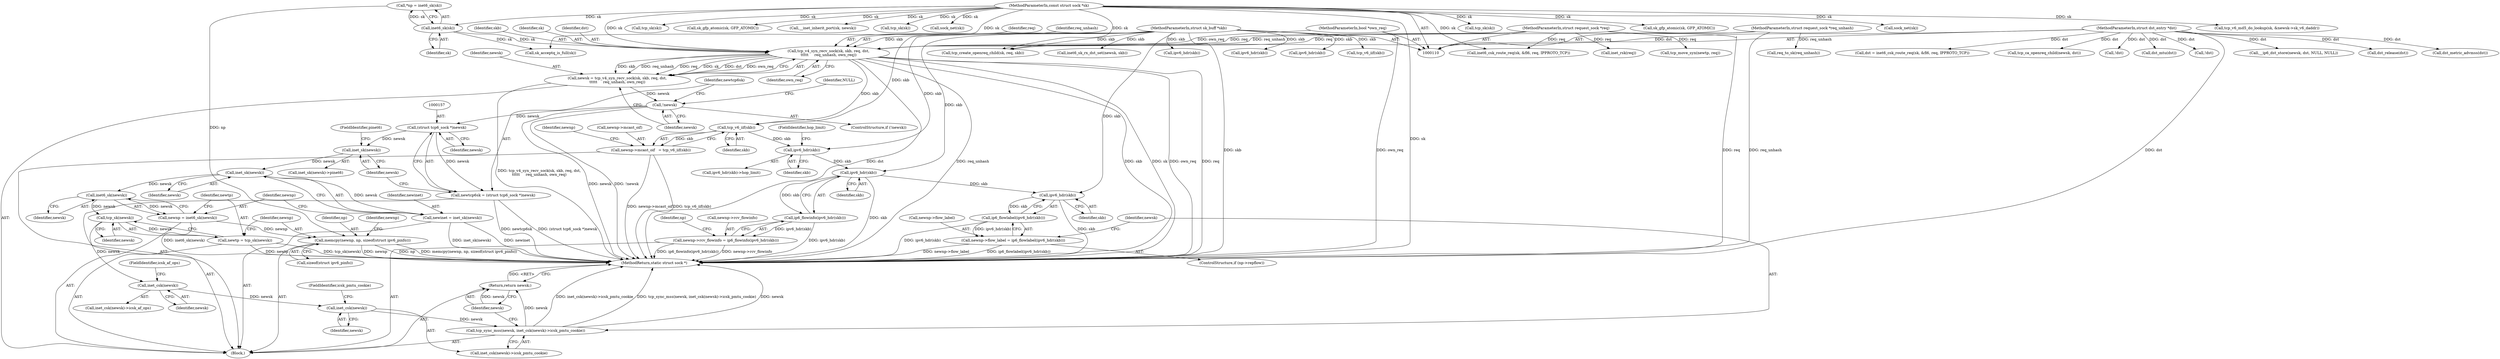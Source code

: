 digraph "0_linux_45f6fad84cc305103b28d73482b344d7f5b76f39_17@API" {
"1000142" [label="(Call,tcp_v4_syn_recv_sock(sk, skb, req, dst,\n\t\t\t\t\t     req_unhash, own_req))"];
"1000123" [label="(Call,inet6_sk(sk))"];
"1000111" [label="(MethodParameterIn,const struct sock *sk)"];
"1000112" [label="(MethodParameterIn,struct sk_buff *skb)"];
"1000113" [label="(MethodParameterIn,struct request_sock *req)"];
"1000114" [label="(MethodParameterIn,struct dst_entry *dst)"];
"1000115" [label="(MethodParameterIn,struct request_sock *req_unhash)"];
"1000116" [label="(MethodParameterIn,bool *own_req)"];
"1000140" [label="(Call,newsk = tcp_v4_syn_recv_sock(sk, skb, req, dst,\n\t\t\t\t\t     req_unhash, own_req))"];
"1000150" [label="(Call,!newsk)"];
"1000156" [label="(Call,(struct tcp6_sock *)newsk)"];
"1000154" [label="(Call,newtcp6sk = (struct tcp6_sock *)newsk)"];
"1000161" [label="(Call,inet_sk(newsk))"];
"1000170" [label="(Call,inet_sk(newsk))"];
"1000168" [label="(Call,newinet = inet_sk(newsk))"];
"1000174" [label="(Call,inet6_sk(newsk))"];
"1000172" [label="(Call,newnp = inet6_sk(newsk))"];
"1000180" [label="(Call,memcpy(newnp, np, sizeof(struct ipv6_pinfo)))"];
"1000178" [label="(Call,tcp_sk(newsk))"];
"1000176" [label="(Call,newtp = tcp_sk(newsk))"];
"1000194" [label="(Call,inet_csk(newsk))"];
"1000265" [label="(Call,inet_csk(newsk))"];
"1000262" [label="(Call,tcp_sync_mss(newsk, inet_csk(newsk)->icsk_pmtu_cookie))"];
"1000268" [label="(Return,return newsk;)"];
"1000234" [label="(Call,tcp_v6_iif(skb))"];
"1000230" [label="(Call,newnp->mcast_oif   = tcp_v6_iif(skb))"];
"1000241" [label="(Call,ipv6_hdr(skb))"];
"1000249" [label="(Call,ipv6_hdr(skb))"];
"1000248" [label="(Call,ip6_flowinfo(ipv6_hdr(skb)))"];
"1000244" [label="(Call,newnp->rcv_flowinfo = ip6_flowinfo(ipv6_hdr(skb)))"];
"1000260" [label="(Call,ipv6_hdr(skb))"];
"1000259" [label="(Call,ip6_flowlabel(ipv6_hdr(skb)))"];
"1000255" [label="(Call,newnp->flow_label = ip6_flowlabel(ipv6_hdr(skb)))"];
"1000646" [label="(MethodReturn,static struct sock *)"];
"1000238" [label="(Identifier,newnp)"];
"1000116" [label="(MethodParameterIn,bool *own_req)"];
"1000244" [label="(Call,newnp->rcv_flowinfo = ip6_flowinfo(ipv6_hdr(skb)))"];
"1000139" [label="(Block,)"];
"1000173" [label="(Identifier,newnp)"];
"1000633" [label="(Call,sock_net(sk))"];
"1000177" [label="(Identifier,newtp)"];
"1000145" [label="(Identifier,req)"];
"1000275" [label="(Call,sk_acceptq_is_full(sk))"];
"1000149" [label="(ControlStructure,if (!newsk))"];
"1000256" [label="(Call,newnp->flow_label)"];
"1000230" [label="(Call,newnp->mcast_oif   = tcp_v6_iif(skb))"];
"1000592" [label="(Call,tcp_move_syn(newtp, req))"];
"1000231" [label="(Call,newnp->mcast_oif)"];
"1000279" [label="(Call,!dst)"];
"1000235" [label="(Identifier,skb)"];
"1000171" [label="(Identifier,newsk)"];
"1000507" [label="(Call,tcp_sk(sk))"];
"1000175" [label="(Identifier,newsk)"];
"1000269" [label="(Identifier,newsk)"];
"1000488" [label="(Call,dst_mtu(dst))"];
"1000255" [label="(Call,newnp->flow_label = ip6_flowlabel(ipv6_hdr(skb)))"];
"1000147" [label="(Identifier,req_unhash)"];
"1000174" [label="(Call,inet6_sk(newsk))"];
"1000143" [label="(Identifier,sk)"];
"1000148" [label="(Identifier,own_req)"];
"1000266" [label="(Identifier,newsk)"];
"1000194" [label="(Call,inet_csk(newsk))"];
"1000196" [label="(FieldIdentifier,icsk_af_ops)"];
"1000586" [label="(Call,req_to_sk(req_unhash))"];
"1000151" [label="(Identifier,newsk)"];
"1000193" [label="(Call,inet_csk(newsk)->icsk_af_ops)"];
"1000172" [label="(Call,newnp = inet6_sk(newsk))"];
"1000156" [label="(Call,(struct tcp6_sock *)newsk)"];
"1000259" [label="(Call,ip6_flowlabel(ipv6_hdr(skb)))"];
"1000170" [label="(Call,inet_sk(newsk))"];
"1000155" [label="(Identifier,newtcp6sk)"];
"1000314" [label="(Call,inet6_sk_rx_dst_set(newsk, skb))"];
"1000264" [label="(Call,inet_csk(newsk)->icsk_pmtu_cookie)"];
"1000431" [label="(Call,ipv6_hdr(skb))"];
"1000176" [label="(Call,newtp = tcp_sk(newsk))"];
"1000121" [label="(Call,*np = inet6_sk(sk))"];
"1000158" [label="(Identifier,newsk)"];
"1000180" [label="(Call,memcpy(newnp, np, sizeof(struct ipv6_pinfo)))"];
"1000141" [label="(Identifier,newsk)"];
"1000250" [label="(Identifier,skb)"];
"1000168" [label="(Call,newinet = inet_sk(newsk))"];
"1000245" [label="(Call,newnp->rcv_flowinfo)"];
"1000291" [label="(Call,!dst)"];
"1000608" [label="(Call,sk_gfp_atomic(sk, GFP_ATOMIC))"];
"1000296" [label="(Call,tcp_create_openreq_child(sk, req, skb))"];
"1000179" [label="(Identifier,newsk)"];
"1000265" [label="(Call,inet_csk(newsk))"];
"1000195" [label="(Identifier,newsk)"];
"1000309" [label="(Call,__ip6_dst_store(newsk, dst, NULL, NULL))"];
"1000182" [label="(Identifier,np)"];
"1000140" [label="(Call,newsk = tcp_v4_syn_recv_sock(sk, skb, req, dst,\n\t\t\t\t\t     req_unhash, own_req))"];
"1000284" [label="(Call,inet6_csk_route_req(sk, &fl6, req, IPPROTO_TCP))"];
"1000248" [label="(Call,ip6_flowinfo(ipv6_hdr(skb)))"];
"1000114" [label="(MethodParameterIn,struct dst_entry *dst)"];
"1000442" [label="(Call,ipv6_hdr(skb))"];
"1000262" [label="(Call,tcp_sync_mss(newsk, inet_csk(newsk)->icsk_pmtu_cookie))"];
"1000111" [label="(MethodParameterIn,const struct sock *sk)"];
"1000187" [label="(Identifier,newnp)"];
"1000263" [label="(Identifier,newsk)"];
"1000267" [label="(FieldIdentifier,icsk_pmtu_cookie)"];
"1000260" [label="(Call,ipv6_hdr(skb))"];
"1000637" [label="(Call,dst_release(dst))"];
"1000641" [label="(Call,sock_net(sk))"];
"1000123" [label="(Call,inet6_sk(sk))"];
"1000272" [label="(Call,inet_rsk(req))"];
"1000160" [label="(Call,inet_sk(newsk)->pinet6)"];
"1000112" [label="(MethodParameterIn,struct sk_buff *skb)"];
"1000169" [label="(Identifier,newinet)"];
"1000161" [label="(Call,inet_sk(newsk))"];
"1000242" [label="(Identifier,skb)"];
"1000154" [label="(Call,newtcp6sk = (struct tcp6_sock *)newsk)"];
"1000261" [label="(Identifier,skb)"];
"1000268" [label="(Return,return newsk;)"];
"1000494" [label="(Call,dst_metric_advmss(dst))"];
"1000282" [label="(Call,dst = inet6_csk_route_req(sk, &fl6, req, IPPROTO_TCP))"];
"1000153" [label="(Identifier,NULL)"];
"1000542" [label="(Call,tcp_v6_md5_do_lookup(sk, &newsk->sk_v6_daddr))"];
"1000240" [label="(Call,ipv6_hdr(skb)->hop_limit)"];
"1000146" [label="(Identifier,dst)"];
"1000163" [label="(FieldIdentifier,pinet6)"];
"1000124" [label="(Identifier,sk)"];
"1000423" [label="(Call,ipv6_hdr(skb))"];
"1000234" [label="(Call,tcp_v6_iif(skb))"];
"1000483" [label="(Call,tcp_ca_openreq_child(newsk, dst))"];
"1000142" [label="(Call,tcp_v4_syn_recv_sock(sk, skb, req, dst,\n\t\t\t\t\t     req_unhash, own_req))"];
"1000520" [label="(Call,tcp_sk(sk))"];
"1000251" [label="(ControlStructure,if (np->repflow))"];
"1000181" [label="(Identifier,newnp)"];
"1000241" [label="(Call,ipv6_hdr(skb))"];
"1000566" [label="(Call,sk_gfp_atomic(sk, GFP_ATOMIC))"];
"1000571" [label="(Call,__inet_inherit_port(sk, newsk))"];
"1000150" [label="(Call,!newsk)"];
"1000243" [label="(FieldIdentifier,hop_limit)"];
"1000183" [label="(Call,sizeof(struct ipv6_pinfo))"];
"1000162" [label="(Identifier,newsk)"];
"1000416" [label="(Call,tcp_v6_iif(skb))"];
"1000500" [label="(Call,tcp_sk(sk))"];
"1000253" [label="(Identifier,np)"];
"1000178" [label="(Call,tcp_sk(newsk))"];
"1000115" [label="(MethodParameterIn,struct request_sock *req_unhash)"];
"1000144" [label="(Identifier,skb)"];
"1000113" [label="(MethodParameterIn,struct request_sock *req)"];
"1000249" [label="(Call,ipv6_hdr(skb))"];
"1000142" -> "1000140"  [label="AST: "];
"1000142" -> "1000148"  [label="CFG: "];
"1000143" -> "1000142"  [label="AST: "];
"1000144" -> "1000142"  [label="AST: "];
"1000145" -> "1000142"  [label="AST: "];
"1000146" -> "1000142"  [label="AST: "];
"1000147" -> "1000142"  [label="AST: "];
"1000148" -> "1000142"  [label="AST: "];
"1000140" -> "1000142"  [label="CFG: "];
"1000142" -> "1000646"  [label="DDG: skb"];
"1000142" -> "1000646"  [label="DDG: own_req"];
"1000142" -> "1000646"  [label="DDG: req"];
"1000142" -> "1000646"  [label="DDG: sk"];
"1000142" -> "1000646"  [label="DDG: dst"];
"1000142" -> "1000646"  [label="DDG: req_unhash"];
"1000142" -> "1000140"  [label="DDG: skb"];
"1000142" -> "1000140"  [label="DDG: req_unhash"];
"1000142" -> "1000140"  [label="DDG: req"];
"1000142" -> "1000140"  [label="DDG: sk"];
"1000142" -> "1000140"  [label="DDG: dst"];
"1000142" -> "1000140"  [label="DDG: own_req"];
"1000123" -> "1000142"  [label="DDG: sk"];
"1000111" -> "1000142"  [label="DDG: sk"];
"1000112" -> "1000142"  [label="DDG: skb"];
"1000113" -> "1000142"  [label="DDG: req"];
"1000114" -> "1000142"  [label="DDG: dst"];
"1000115" -> "1000142"  [label="DDG: req_unhash"];
"1000116" -> "1000142"  [label="DDG: own_req"];
"1000142" -> "1000234"  [label="DDG: skb"];
"1000123" -> "1000121"  [label="AST: "];
"1000123" -> "1000124"  [label="CFG: "];
"1000124" -> "1000123"  [label="AST: "];
"1000121" -> "1000123"  [label="CFG: "];
"1000123" -> "1000121"  [label="DDG: sk"];
"1000111" -> "1000123"  [label="DDG: sk"];
"1000123" -> "1000275"  [label="DDG: sk"];
"1000111" -> "1000110"  [label="AST: "];
"1000111" -> "1000646"  [label="DDG: sk"];
"1000111" -> "1000275"  [label="DDG: sk"];
"1000111" -> "1000284"  [label="DDG: sk"];
"1000111" -> "1000296"  [label="DDG: sk"];
"1000111" -> "1000500"  [label="DDG: sk"];
"1000111" -> "1000507"  [label="DDG: sk"];
"1000111" -> "1000520"  [label="DDG: sk"];
"1000111" -> "1000542"  [label="DDG: sk"];
"1000111" -> "1000566"  [label="DDG: sk"];
"1000111" -> "1000571"  [label="DDG: sk"];
"1000111" -> "1000608"  [label="DDG: sk"];
"1000111" -> "1000633"  [label="DDG: sk"];
"1000111" -> "1000641"  [label="DDG: sk"];
"1000112" -> "1000110"  [label="AST: "];
"1000112" -> "1000646"  [label="DDG: skb"];
"1000112" -> "1000234"  [label="DDG: skb"];
"1000112" -> "1000241"  [label="DDG: skb"];
"1000112" -> "1000249"  [label="DDG: skb"];
"1000112" -> "1000260"  [label="DDG: skb"];
"1000112" -> "1000296"  [label="DDG: skb"];
"1000112" -> "1000314"  [label="DDG: skb"];
"1000112" -> "1000416"  [label="DDG: skb"];
"1000112" -> "1000423"  [label="DDG: skb"];
"1000112" -> "1000431"  [label="DDG: skb"];
"1000112" -> "1000442"  [label="DDG: skb"];
"1000113" -> "1000110"  [label="AST: "];
"1000113" -> "1000646"  [label="DDG: req"];
"1000113" -> "1000272"  [label="DDG: req"];
"1000113" -> "1000284"  [label="DDG: req"];
"1000113" -> "1000296"  [label="DDG: req"];
"1000113" -> "1000592"  [label="DDG: req"];
"1000114" -> "1000110"  [label="AST: "];
"1000114" -> "1000646"  [label="DDG: dst"];
"1000114" -> "1000279"  [label="DDG: dst"];
"1000114" -> "1000282"  [label="DDG: dst"];
"1000114" -> "1000291"  [label="DDG: dst"];
"1000114" -> "1000309"  [label="DDG: dst"];
"1000114" -> "1000483"  [label="DDG: dst"];
"1000114" -> "1000488"  [label="DDG: dst"];
"1000114" -> "1000494"  [label="DDG: dst"];
"1000114" -> "1000637"  [label="DDG: dst"];
"1000115" -> "1000110"  [label="AST: "];
"1000115" -> "1000646"  [label="DDG: req_unhash"];
"1000115" -> "1000586"  [label="DDG: req_unhash"];
"1000116" -> "1000110"  [label="AST: "];
"1000116" -> "1000646"  [label="DDG: own_req"];
"1000140" -> "1000139"  [label="AST: "];
"1000141" -> "1000140"  [label="AST: "];
"1000151" -> "1000140"  [label="CFG: "];
"1000140" -> "1000646"  [label="DDG: tcp_v4_syn_recv_sock(sk, skb, req, dst,\n\t\t\t\t\t     req_unhash, own_req)"];
"1000140" -> "1000150"  [label="DDG: newsk"];
"1000150" -> "1000149"  [label="AST: "];
"1000150" -> "1000151"  [label="CFG: "];
"1000151" -> "1000150"  [label="AST: "];
"1000153" -> "1000150"  [label="CFG: "];
"1000155" -> "1000150"  [label="CFG: "];
"1000150" -> "1000646"  [label="DDG: newsk"];
"1000150" -> "1000646"  [label="DDG: !newsk"];
"1000150" -> "1000156"  [label="DDG: newsk"];
"1000156" -> "1000154"  [label="AST: "];
"1000156" -> "1000158"  [label="CFG: "];
"1000157" -> "1000156"  [label="AST: "];
"1000158" -> "1000156"  [label="AST: "];
"1000154" -> "1000156"  [label="CFG: "];
"1000156" -> "1000154"  [label="DDG: newsk"];
"1000156" -> "1000161"  [label="DDG: newsk"];
"1000154" -> "1000139"  [label="AST: "];
"1000155" -> "1000154"  [label="AST: "];
"1000162" -> "1000154"  [label="CFG: "];
"1000154" -> "1000646"  [label="DDG: newtcp6sk"];
"1000154" -> "1000646"  [label="DDG: (struct tcp6_sock *)newsk"];
"1000161" -> "1000160"  [label="AST: "];
"1000161" -> "1000162"  [label="CFG: "];
"1000162" -> "1000161"  [label="AST: "];
"1000163" -> "1000161"  [label="CFG: "];
"1000161" -> "1000170"  [label="DDG: newsk"];
"1000170" -> "1000168"  [label="AST: "];
"1000170" -> "1000171"  [label="CFG: "];
"1000171" -> "1000170"  [label="AST: "];
"1000168" -> "1000170"  [label="CFG: "];
"1000170" -> "1000168"  [label="DDG: newsk"];
"1000170" -> "1000174"  [label="DDG: newsk"];
"1000168" -> "1000139"  [label="AST: "];
"1000169" -> "1000168"  [label="AST: "];
"1000173" -> "1000168"  [label="CFG: "];
"1000168" -> "1000646"  [label="DDG: newinet"];
"1000168" -> "1000646"  [label="DDG: inet_sk(newsk)"];
"1000174" -> "1000172"  [label="AST: "];
"1000174" -> "1000175"  [label="CFG: "];
"1000175" -> "1000174"  [label="AST: "];
"1000172" -> "1000174"  [label="CFG: "];
"1000174" -> "1000172"  [label="DDG: newsk"];
"1000174" -> "1000178"  [label="DDG: newsk"];
"1000172" -> "1000139"  [label="AST: "];
"1000173" -> "1000172"  [label="AST: "];
"1000177" -> "1000172"  [label="CFG: "];
"1000172" -> "1000646"  [label="DDG: inet6_sk(newsk)"];
"1000172" -> "1000180"  [label="DDG: newnp"];
"1000180" -> "1000139"  [label="AST: "];
"1000180" -> "1000183"  [label="CFG: "];
"1000181" -> "1000180"  [label="AST: "];
"1000182" -> "1000180"  [label="AST: "];
"1000183" -> "1000180"  [label="AST: "];
"1000187" -> "1000180"  [label="CFG: "];
"1000180" -> "1000646"  [label="DDG: np"];
"1000180" -> "1000646"  [label="DDG: newnp"];
"1000180" -> "1000646"  [label="DDG: memcpy(newnp, np, sizeof(struct ipv6_pinfo))"];
"1000121" -> "1000180"  [label="DDG: np"];
"1000178" -> "1000176"  [label="AST: "];
"1000178" -> "1000179"  [label="CFG: "];
"1000179" -> "1000178"  [label="AST: "];
"1000176" -> "1000178"  [label="CFG: "];
"1000178" -> "1000176"  [label="DDG: newsk"];
"1000178" -> "1000194"  [label="DDG: newsk"];
"1000176" -> "1000139"  [label="AST: "];
"1000177" -> "1000176"  [label="AST: "];
"1000181" -> "1000176"  [label="CFG: "];
"1000176" -> "1000646"  [label="DDG: tcp_sk(newsk)"];
"1000176" -> "1000646"  [label="DDG: newtp"];
"1000194" -> "1000193"  [label="AST: "];
"1000194" -> "1000195"  [label="CFG: "];
"1000195" -> "1000194"  [label="AST: "];
"1000196" -> "1000194"  [label="CFG: "];
"1000194" -> "1000265"  [label="DDG: newsk"];
"1000265" -> "1000264"  [label="AST: "];
"1000265" -> "1000266"  [label="CFG: "];
"1000266" -> "1000265"  [label="AST: "];
"1000267" -> "1000265"  [label="CFG: "];
"1000265" -> "1000262"  [label="DDG: newsk"];
"1000262" -> "1000139"  [label="AST: "];
"1000262" -> "1000264"  [label="CFG: "];
"1000263" -> "1000262"  [label="AST: "];
"1000264" -> "1000262"  [label="AST: "];
"1000269" -> "1000262"  [label="CFG: "];
"1000262" -> "1000646"  [label="DDG: inet_csk(newsk)->icsk_pmtu_cookie"];
"1000262" -> "1000646"  [label="DDG: newsk"];
"1000262" -> "1000646"  [label="DDG: tcp_sync_mss(newsk, inet_csk(newsk)->icsk_pmtu_cookie)"];
"1000262" -> "1000268"  [label="DDG: newsk"];
"1000268" -> "1000139"  [label="AST: "];
"1000268" -> "1000269"  [label="CFG: "];
"1000269" -> "1000268"  [label="AST: "];
"1000646" -> "1000268"  [label="CFG: "];
"1000268" -> "1000646"  [label="DDG: <RET>"];
"1000269" -> "1000268"  [label="DDG: newsk"];
"1000234" -> "1000230"  [label="AST: "];
"1000234" -> "1000235"  [label="CFG: "];
"1000235" -> "1000234"  [label="AST: "];
"1000230" -> "1000234"  [label="CFG: "];
"1000234" -> "1000230"  [label="DDG: skb"];
"1000234" -> "1000241"  [label="DDG: skb"];
"1000230" -> "1000139"  [label="AST: "];
"1000231" -> "1000230"  [label="AST: "];
"1000238" -> "1000230"  [label="CFG: "];
"1000230" -> "1000646"  [label="DDG: newnp->mcast_oif"];
"1000230" -> "1000646"  [label="DDG: tcp_v6_iif(skb)"];
"1000241" -> "1000240"  [label="AST: "];
"1000241" -> "1000242"  [label="CFG: "];
"1000242" -> "1000241"  [label="AST: "];
"1000243" -> "1000241"  [label="CFG: "];
"1000241" -> "1000249"  [label="DDG: skb"];
"1000249" -> "1000248"  [label="AST: "];
"1000249" -> "1000250"  [label="CFG: "];
"1000250" -> "1000249"  [label="AST: "];
"1000248" -> "1000249"  [label="CFG: "];
"1000249" -> "1000646"  [label="DDG: skb"];
"1000249" -> "1000248"  [label="DDG: skb"];
"1000249" -> "1000260"  [label="DDG: skb"];
"1000248" -> "1000244"  [label="AST: "];
"1000244" -> "1000248"  [label="CFG: "];
"1000248" -> "1000646"  [label="DDG: ipv6_hdr(skb)"];
"1000248" -> "1000244"  [label="DDG: ipv6_hdr(skb)"];
"1000244" -> "1000139"  [label="AST: "];
"1000245" -> "1000244"  [label="AST: "];
"1000253" -> "1000244"  [label="CFG: "];
"1000244" -> "1000646"  [label="DDG: ip6_flowinfo(ipv6_hdr(skb))"];
"1000244" -> "1000646"  [label="DDG: newnp->rcv_flowinfo"];
"1000260" -> "1000259"  [label="AST: "];
"1000260" -> "1000261"  [label="CFG: "];
"1000261" -> "1000260"  [label="AST: "];
"1000259" -> "1000260"  [label="CFG: "];
"1000260" -> "1000646"  [label="DDG: skb"];
"1000260" -> "1000259"  [label="DDG: skb"];
"1000259" -> "1000255"  [label="AST: "];
"1000255" -> "1000259"  [label="CFG: "];
"1000259" -> "1000646"  [label="DDG: ipv6_hdr(skb)"];
"1000259" -> "1000255"  [label="DDG: ipv6_hdr(skb)"];
"1000255" -> "1000251"  [label="AST: "];
"1000256" -> "1000255"  [label="AST: "];
"1000263" -> "1000255"  [label="CFG: "];
"1000255" -> "1000646"  [label="DDG: ip6_flowlabel(ipv6_hdr(skb))"];
"1000255" -> "1000646"  [label="DDG: newnp->flow_label"];
}
